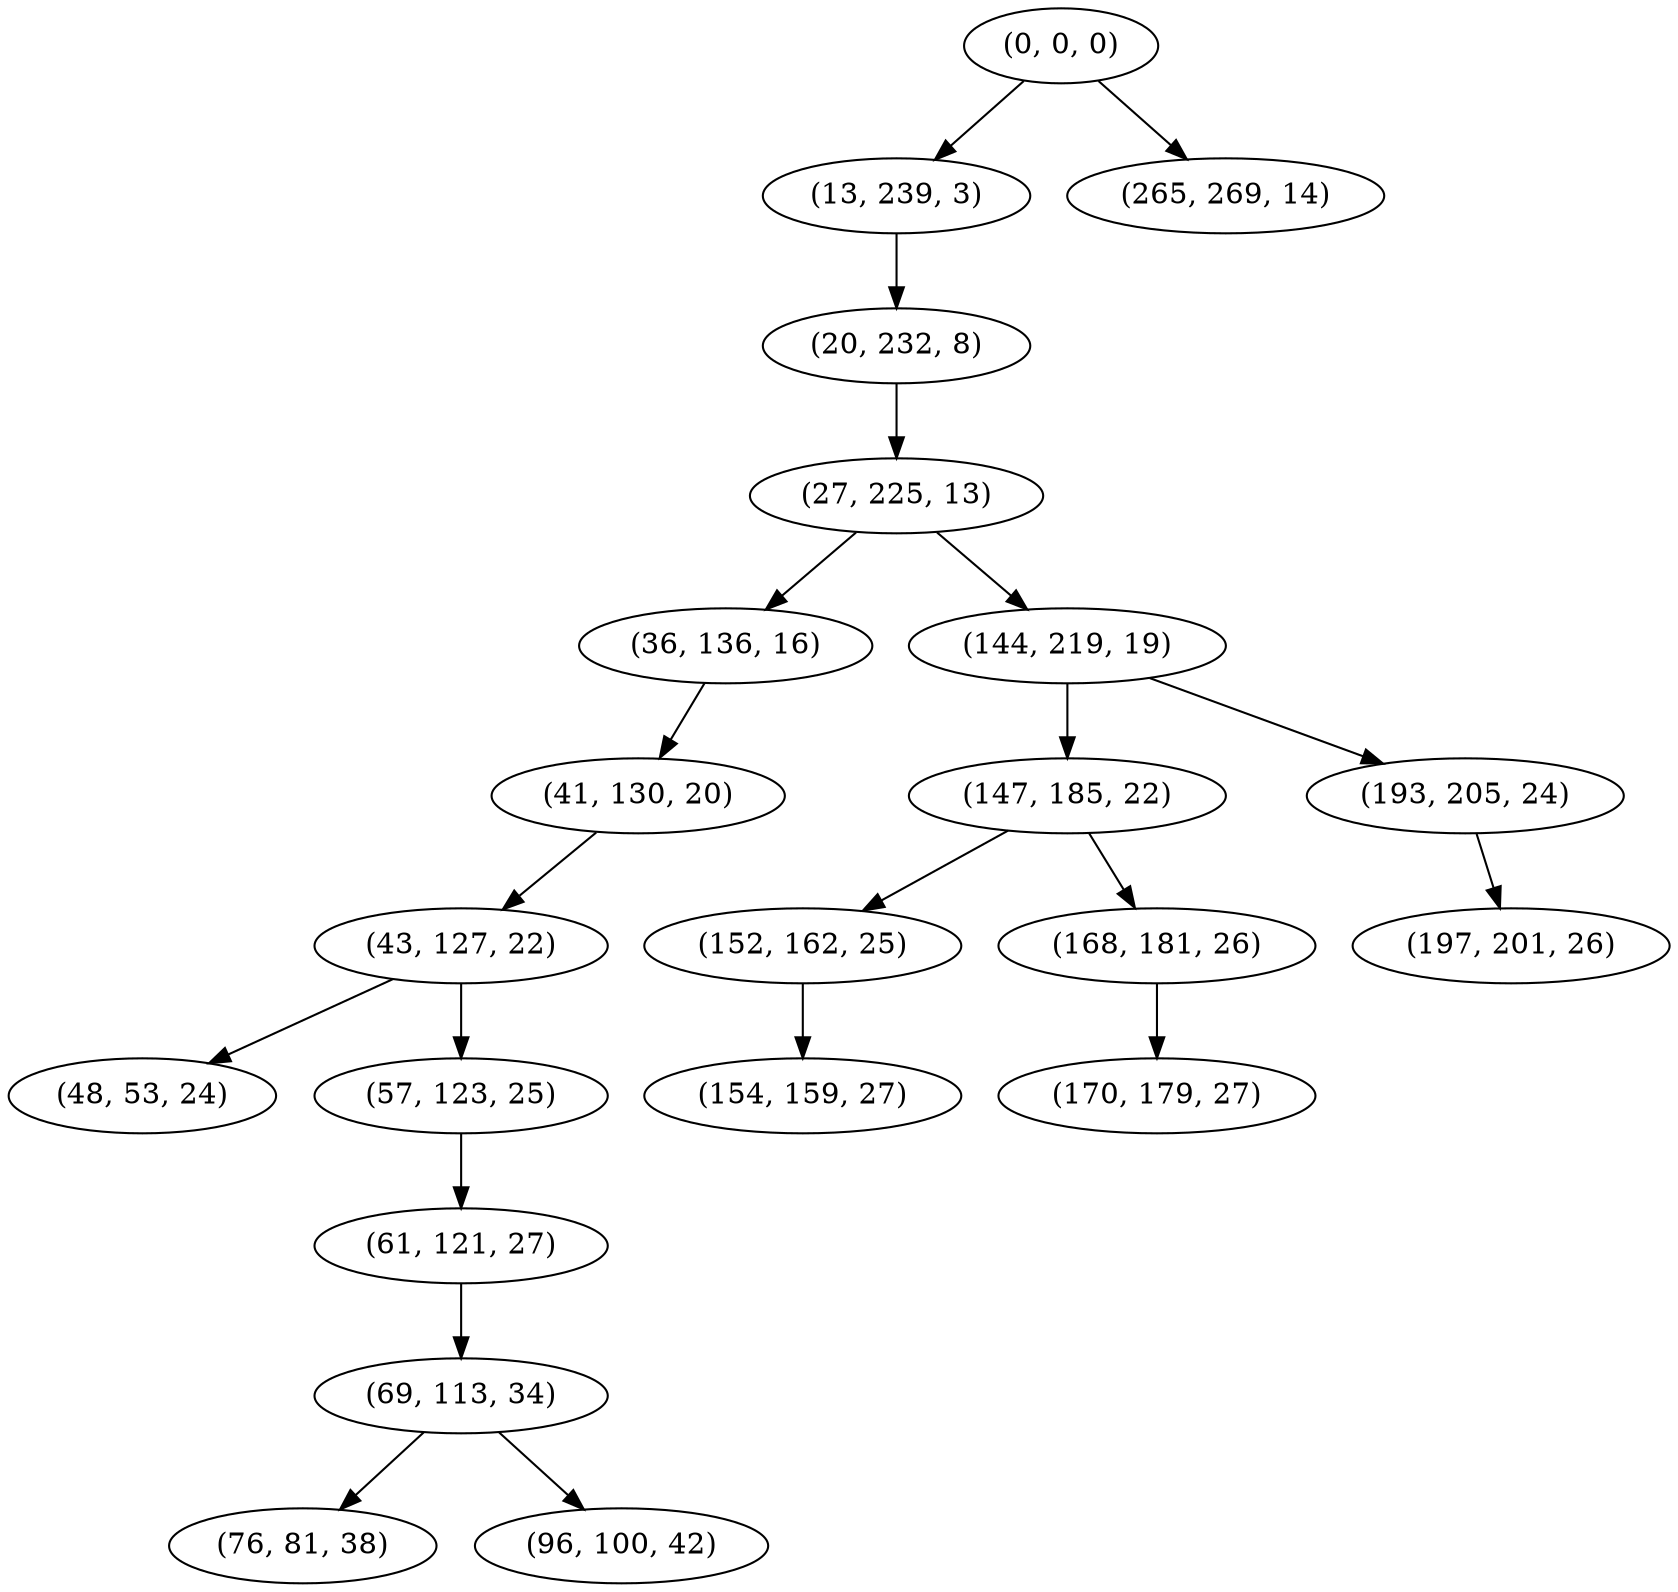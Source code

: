 digraph tree {
    "(0, 0, 0)";
    "(13, 239, 3)";
    "(20, 232, 8)";
    "(27, 225, 13)";
    "(36, 136, 16)";
    "(41, 130, 20)";
    "(43, 127, 22)";
    "(48, 53, 24)";
    "(57, 123, 25)";
    "(61, 121, 27)";
    "(69, 113, 34)";
    "(76, 81, 38)";
    "(96, 100, 42)";
    "(144, 219, 19)";
    "(147, 185, 22)";
    "(152, 162, 25)";
    "(154, 159, 27)";
    "(168, 181, 26)";
    "(170, 179, 27)";
    "(193, 205, 24)";
    "(197, 201, 26)";
    "(265, 269, 14)";
    "(0, 0, 0)" -> "(13, 239, 3)";
    "(0, 0, 0)" -> "(265, 269, 14)";
    "(13, 239, 3)" -> "(20, 232, 8)";
    "(20, 232, 8)" -> "(27, 225, 13)";
    "(27, 225, 13)" -> "(36, 136, 16)";
    "(27, 225, 13)" -> "(144, 219, 19)";
    "(36, 136, 16)" -> "(41, 130, 20)";
    "(41, 130, 20)" -> "(43, 127, 22)";
    "(43, 127, 22)" -> "(48, 53, 24)";
    "(43, 127, 22)" -> "(57, 123, 25)";
    "(57, 123, 25)" -> "(61, 121, 27)";
    "(61, 121, 27)" -> "(69, 113, 34)";
    "(69, 113, 34)" -> "(76, 81, 38)";
    "(69, 113, 34)" -> "(96, 100, 42)";
    "(144, 219, 19)" -> "(147, 185, 22)";
    "(144, 219, 19)" -> "(193, 205, 24)";
    "(147, 185, 22)" -> "(152, 162, 25)";
    "(147, 185, 22)" -> "(168, 181, 26)";
    "(152, 162, 25)" -> "(154, 159, 27)";
    "(168, 181, 26)" -> "(170, 179, 27)";
    "(193, 205, 24)" -> "(197, 201, 26)";
}
